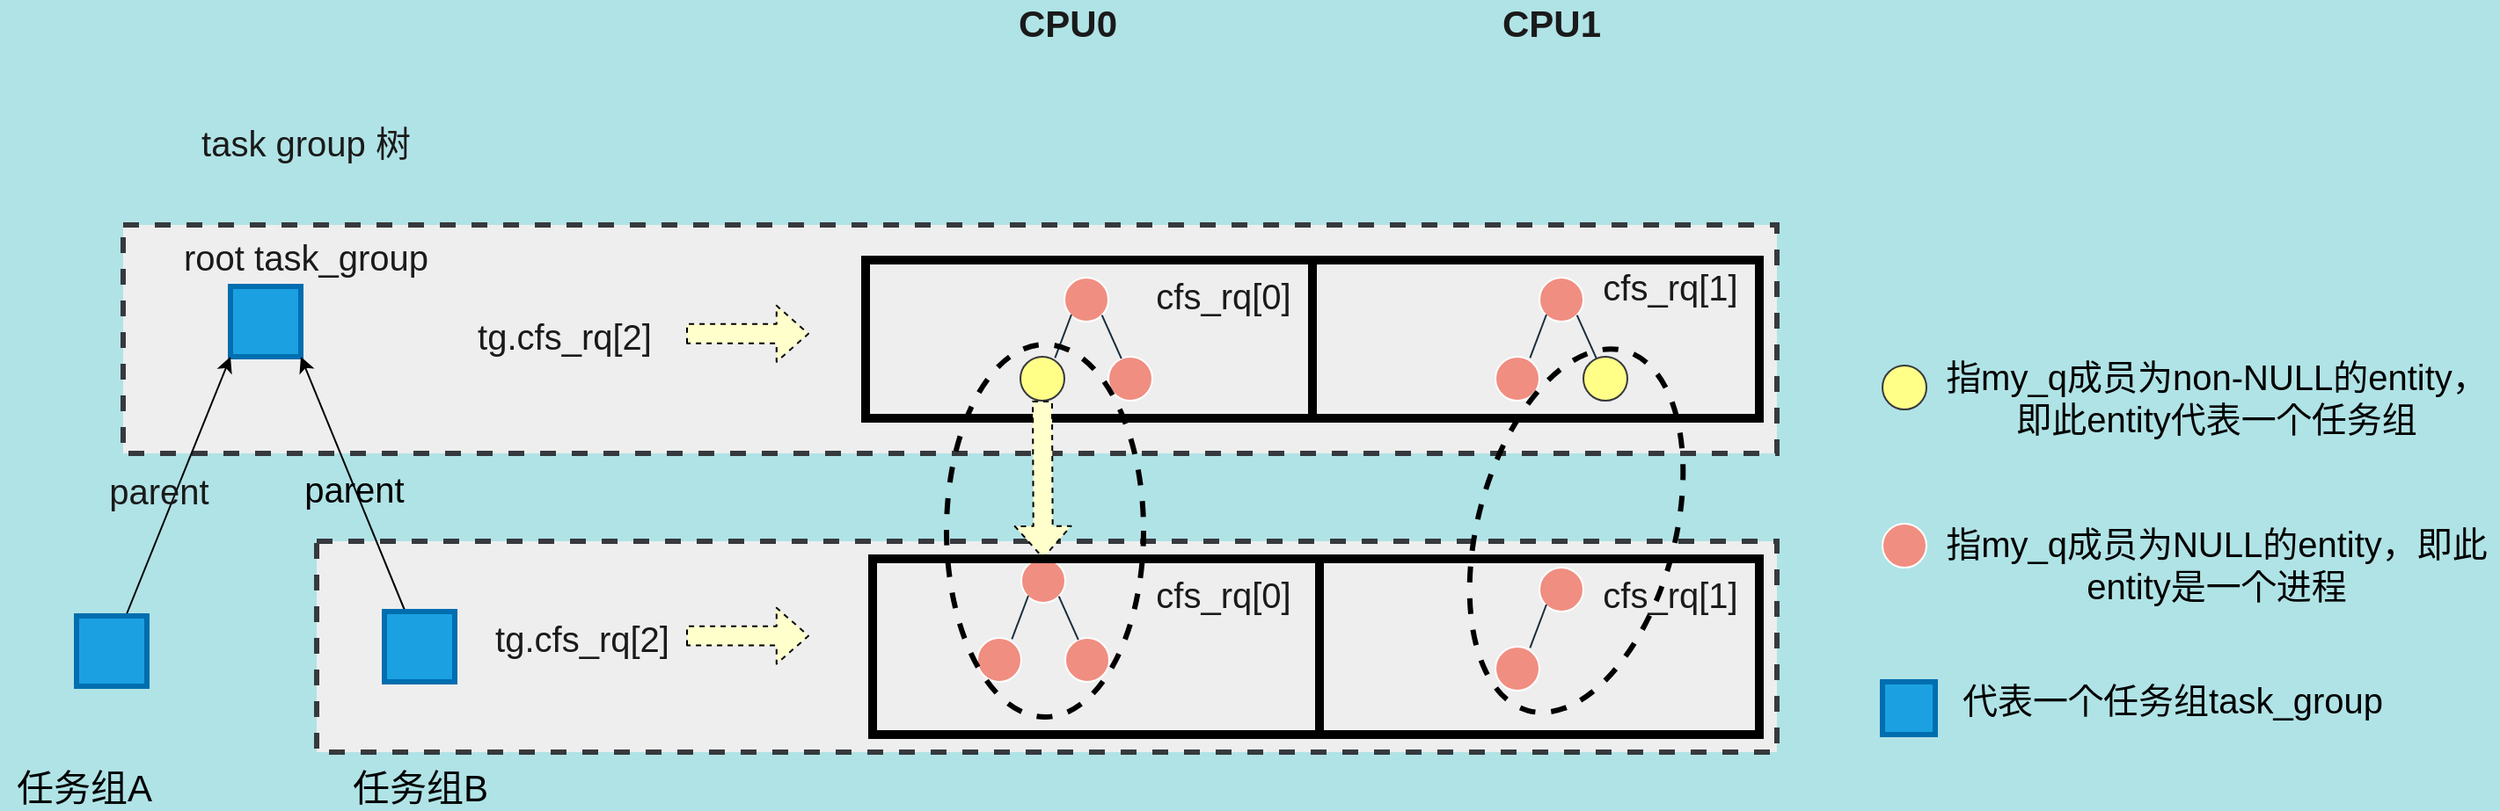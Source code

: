 <mxfile version="14.9.3" type="github">
  <diagram id="AehVrfmtsksNN9VQQM8J" name="Page-1">
    <mxGraphModel dx="531" dy="341" grid="1" gridSize="10" guides="1" tooltips="1" connect="1" arrows="1" fold="1" page="1" pageScale="1" pageWidth="827" pageHeight="1169" background="#B0E3E6" math="0" shadow="0">
      <root>
        <mxCell id="0" />
        <mxCell id="1" parent="0" />
        <mxCell id="AujPZ3HMkbZWtpJx0dt8-113" value="" style="rounded=0;whiteSpace=wrap;html=1;sketch=0;fontSize=20;fontColor=#1A1A1A;fillColor=none;strokeWidth=5;" parent="1" vertex="1">
          <mxGeometry x="1120" y="650" width="254" height="90" as="geometry" />
        </mxCell>
        <mxCell id="AujPZ3HMkbZWtpJx0dt8-89" value="" style="rounded=0;whiteSpace=wrap;html=1;sketch=0;fontSize=20;fillColor=#eeeeee;strokeWidth=3;dashed=1;strokeColor=#36393d;" parent="1" vertex="1">
          <mxGeometry x="450" y="460" width="940" height="130" as="geometry" />
        </mxCell>
        <mxCell id="AujPZ3HMkbZWtpJx0dt8-104" value="" style="rounded=0;whiteSpace=wrap;html=1;sketch=0;fontSize=20;fillColor=#eeeeee;strokeWidth=3;dashed=1;strokeColor=#36393d;" parent="1" vertex="1">
          <mxGeometry x="560" y="640" width="830" height="120" as="geometry" />
        </mxCell>
        <mxCell id="AujPZ3HMkbZWtpJx0dt8-78" value="" style="rounded=0;whiteSpace=wrap;html=1;sketch=0;fontSize=20;fontColor=#1A1A1A;fillColor=none;strokeWidth=5;" parent="1" vertex="1">
          <mxGeometry x="1126" y="480" width="254" height="90" as="geometry" />
        </mxCell>
        <mxCell id="AujPZ3HMkbZWtpJx0dt8-77" value="" style="rounded=0;whiteSpace=wrap;html=1;sketch=0;fontSize=20;fontColor=#1A1A1A;fillColor=none;strokeWidth=5;" parent="1" vertex="1">
          <mxGeometry x="872" y="480" width="254" height="90" as="geometry" />
        </mxCell>
        <mxCell id="AujPZ3HMkbZWtpJx0dt8-32" value="" style="ellipse;whiteSpace=wrap;html=1;aspect=fixed;rounded=0;sketch=0;fontColor=#1A1A1A;strokeColor=#FFFFFF;fillColor=#F08E81;" parent="1" vertex="1">
          <mxGeometry x="960.5" y="650" width="25" height="25" as="geometry" />
        </mxCell>
        <mxCell id="AujPZ3HMkbZWtpJx0dt8-33" value="" style="ellipse;whiteSpace=wrap;html=1;aspect=fixed;rounded=0;sketch=0;fontColor=#1A1A1A;strokeColor=#FFFFFF;fillColor=#F08E81;" parent="1" vertex="1">
          <mxGeometry x="985.5" y="695" width="25" height="25" as="geometry" />
        </mxCell>
        <mxCell id="AujPZ3HMkbZWtpJx0dt8-34" value="" style="ellipse;whiteSpace=wrap;html=1;aspect=fixed;rounded=0;sketch=0;fontColor=#1A1A1A;strokeColor=#FFFFFF;fillColor=#F08E81;" parent="1" vertex="1">
          <mxGeometry x="935.5" y="695" width="25" height="25" as="geometry" />
        </mxCell>
        <mxCell id="AujPZ3HMkbZWtpJx0dt8-35" value="" style="ellipse;whiteSpace=wrap;html=1;aspect=fixed;rounded=0;sketch=0;fontColor=#1A1A1A;strokeColor=#FFFFFF;fillColor=#F08E81;" parent="1" vertex="1">
          <mxGeometry x="1450" y="630" width="25" height="25" as="geometry" />
        </mxCell>
        <mxCell id="AujPZ3HMkbZWtpJx0dt8-40" value="" style="endArrow=none;html=1;fontColor=#1A1A1A;strokeColor=#182E3E;entryX=1;entryY=1;entryDx=0;entryDy=0;" parent="1" source="AujPZ3HMkbZWtpJx0dt8-33" target="AujPZ3HMkbZWtpJx0dt8-32" edge="1">
          <mxGeometry width="50" height="50" relative="1" as="geometry">
            <mxPoint x="1020.5" y="655" as="sourcePoint" />
            <mxPoint x="990.5" y="675" as="targetPoint" />
          </mxGeometry>
        </mxCell>
        <mxCell id="AujPZ3HMkbZWtpJx0dt8-42" value="" style="endArrow=none;html=1;fontColor=#1A1A1A;strokeColor=#182E3E;exitX=0.787;exitY=0.027;exitDx=0;exitDy=0;exitPerimeter=0;" parent="1" source="AujPZ3HMkbZWtpJx0dt8-34" edge="1">
          <mxGeometry width="50" height="50" relative="1" as="geometry">
            <mxPoint x="1002.923" y="706.077" as="sourcePoint" />
            <mxPoint x="964.5" y="671" as="targetPoint" />
          </mxGeometry>
        </mxCell>
        <mxCell id="AujPZ3HMkbZWtpJx0dt8-51" value="" style="ellipse;whiteSpace=wrap;html=1;aspect=fixed;rounded=0;sketch=0;fontColor=#1A1A1A;strokeColor=#FFFFFF;fillColor=#F08E81;" parent="1" vertex="1">
          <mxGeometry x="1255" y="655" width="25" height="25" as="geometry" />
        </mxCell>
        <mxCell id="AujPZ3HMkbZWtpJx0dt8-53" value="" style="ellipse;whiteSpace=wrap;html=1;aspect=fixed;rounded=0;sketch=0;fontColor=#1A1A1A;strokeColor=#FFFFFF;fillColor=#F08E81;" parent="1" vertex="1">
          <mxGeometry x="1230" y="700" width="25" height="25" as="geometry" />
        </mxCell>
        <mxCell id="AujPZ3HMkbZWtpJx0dt8-55" value="" style="endArrow=none;html=1;fontColor=#1A1A1A;strokeColor=#182E3E;exitX=0.787;exitY=0.027;exitDx=0;exitDy=0;exitPerimeter=0;" parent="1" source="AujPZ3HMkbZWtpJx0dt8-53" edge="1">
          <mxGeometry width="50" height="50" relative="1" as="geometry">
            <mxPoint x="1297.423" y="711.077" as="sourcePoint" />
            <mxPoint x="1259" y="676" as="targetPoint" />
          </mxGeometry>
        </mxCell>
        <mxCell id="AujPZ3HMkbZWtpJx0dt8-56" value="" style="ellipse;whiteSpace=wrap;html=1;aspect=fixed;rounded=0;sketch=0;fontColor=#1A1A1A;strokeColor=#FFFFFF;fillColor=#F08E81;" parent="1" vertex="1">
          <mxGeometry x="985" y="490" width="25" height="25" as="geometry" />
        </mxCell>
        <mxCell id="AujPZ3HMkbZWtpJx0dt8-57" value="" style="ellipse;whiteSpace=wrap;html=1;aspect=fixed;rounded=0;sketch=0;fontColor=#1A1A1A;strokeColor=#FFFFFF;fillColor=#F08E81;" parent="1" vertex="1">
          <mxGeometry x="1010" y="535" width="25" height="25" as="geometry" />
        </mxCell>
        <mxCell id="AujPZ3HMkbZWtpJx0dt8-58" value="" style="ellipse;whiteSpace=wrap;html=1;aspect=fixed;rounded=0;sketch=0;strokeColor=#36393d;fillColor=#ffff88;" parent="1" vertex="1">
          <mxGeometry x="960" y="535" width="25" height="25" as="geometry" />
        </mxCell>
        <mxCell id="AujPZ3HMkbZWtpJx0dt8-59" value="" style="endArrow=none;html=1;fontColor=#1A1A1A;strokeColor=#182E3E;entryX=1;entryY=1;entryDx=0;entryDy=0;" parent="1" source="AujPZ3HMkbZWtpJx0dt8-57" target="AujPZ3HMkbZWtpJx0dt8-56" edge="1">
          <mxGeometry width="50" height="50" relative="1" as="geometry">
            <mxPoint x="1045" y="495" as="sourcePoint" />
            <mxPoint x="1015" y="515" as="targetPoint" />
          </mxGeometry>
        </mxCell>
        <mxCell id="AujPZ3HMkbZWtpJx0dt8-60" value="" style="endArrow=none;html=1;fontColor=#1A1A1A;strokeColor=#182E3E;exitX=0.787;exitY=0.027;exitDx=0;exitDy=0;exitPerimeter=0;" parent="1" source="AujPZ3HMkbZWtpJx0dt8-58" edge="1">
          <mxGeometry width="50" height="50" relative="1" as="geometry">
            <mxPoint x="1027.423" y="546.077" as="sourcePoint" />
            <mxPoint x="989" y="511" as="targetPoint" />
          </mxGeometry>
        </mxCell>
        <mxCell id="AujPZ3HMkbZWtpJx0dt8-61" value="" style="ellipse;whiteSpace=wrap;html=1;aspect=fixed;rounded=0;sketch=0;fontColor=#1A1A1A;strokeColor=#FFFFFF;fillColor=#F08E81;" parent="1" vertex="1">
          <mxGeometry x="1255" y="490" width="25" height="25" as="geometry" />
        </mxCell>
        <mxCell id="AujPZ3HMkbZWtpJx0dt8-63" value="" style="ellipse;whiteSpace=wrap;html=1;aspect=fixed;rounded=0;sketch=0;fontColor=#1A1A1A;strokeColor=#FFFFFF;fillColor=#F08E81;" parent="1" vertex="1">
          <mxGeometry x="1230" y="535" width="25" height="25" as="geometry" />
        </mxCell>
        <mxCell id="AujPZ3HMkbZWtpJx0dt8-64" value="" style="endArrow=none;html=1;fontColor=#1A1A1A;strokeColor=#182E3E;entryX=1;entryY=1;entryDx=0;entryDy=0;" parent="1" target="AujPZ3HMkbZWtpJx0dt8-61" edge="1">
          <mxGeometry width="50" height="50" relative="1" as="geometry">
            <mxPoint x="1287.466" y="536.059" as="sourcePoint" />
            <mxPoint x="1285" y="515" as="targetPoint" />
          </mxGeometry>
        </mxCell>
        <mxCell id="AujPZ3HMkbZWtpJx0dt8-65" value="" style="endArrow=none;html=1;fontColor=#1A1A1A;strokeColor=#182E3E;exitX=0.787;exitY=0.027;exitDx=0;exitDy=0;exitPerimeter=0;" parent="1" source="AujPZ3HMkbZWtpJx0dt8-63" edge="1">
          <mxGeometry width="50" height="50" relative="1" as="geometry">
            <mxPoint x="1297.423" y="546.077" as="sourcePoint" />
            <mxPoint x="1259" y="511" as="targetPoint" />
          </mxGeometry>
        </mxCell>
        <mxCell id="AujPZ3HMkbZWtpJx0dt8-67" value="" style="shape=image;html=1;verticalAlign=top;verticalLabelPosition=bottom;labelBackgroundColor=#ffffff;imageAspect=0;aspect=fixed;image=https://cdn3.iconfinder.com/data/icons/humano2/128x128/devices/cpu.png;rounded=0;sketch=0;fontColor=#1A1A1A;strokeColor=#FFFFFF;fillColor=#F08E81;" parent="1" vertex="1">
          <mxGeometry x="957" y="365" width="73" height="73" as="geometry" />
        </mxCell>
        <mxCell id="AujPZ3HMkbZWtpJx0dt8-68" value="" style="shape=image;html=1;verticalAlign=top;verticalLabelPosition=bottom;labelBackgroundColor=#ffffff;imageAspect=0;aspect=fixed;image=https://cdn3.iconfinder.com/data/icons/humano2/128x128/devices/cpu.png;rounded=0;sketch=0;fontColor=#1A1A1A;strokeColor=#FFFFFF;fillColor=#F08E81;" parent="1" vertex="1">
          <mxGeometry x="1232" y="365" width="73" height="73" as="geometry" />
        </mxCell>
        <mxCell id="AujPZ3HMkbZWtpJx0dt8-70" value="cfs_rq[0]" style="text;html=1;resizable=0;autosize=1;align=center;verticalAlign=middle;points=[];fillColor=none;strokeColor=none;rounded=0;sketch=0;fontColor=#1A1A1A;fontSize=20;" parent="1" vertex="1">
          <mxGeometry x="1030" y="485" width="90" height="30" as="geometry" />
        </mxCell>
        <mxCell id="AujPZ3HMkbZWtpJx0dt8-71" value="CPU0" style="text;html=1;strokeColor=none;fillColor=none;align=center;verticalAlign=middle;whiteSpace=wrap;rounded=0;sketch=0;fontColor=#1A1A1A;fontSize=21;fontStyle=1" parent="1" vertex="1">
          <mxGeometry x="967" y="335" width="40" height="20" as="geometry" />
        </mxCell>
        <mxCell id="AujPZ3HMkbZWtpJx0dt8-72" value="CPU1" style="text;html=1;strokeColor=none;fillColor=none;align=center;verticalAlign=middle;whiteSpace=wrap;rounded=0;sketch=0;fontColor=#1A1A1A;fontSize=21;fontStyle=1" parent="1" vertex="1">
          <mxGeometry x="1242" y="345" width="40" as="geometry" />
        </mxCell>
        <mxCell id="AujPZ3HMkbZWtpJx0dt8-85" value="root task_group" style="text;html=1;strokeColor=none;fillColor=none;align=center;verticalAlign=middle;whiteSpace=wrap;rounded=0;sketch=0;fontSize=20;fontColor=#1A1A1A;" parent="1" vertex="1">
          <mxGeometry x="463.5" y="465" width="180" height="25" as="geometry" />
        </mxCell>
        <mxCell id="AujPZ3HMkbZWtpJx0dt8-87" value="tg.cfs_rq[2]" style="text;html=1;strokeColor=none;fillColor=none;align=center;verticalAlign=middle;whiteSpace=wrap;rounded=0;sketch=0;fontSize=20;fontColor=#1A1A1A;" parent="1" vertex="1">
          <mxGeometry x="611" y="510" width="180" height="25" as="geometry" />
        </mxCell>
        <mxCell id="AujPZ3HMkbZWtpJx0dt8-88" value="" style="shape=flexArrow;endArrow=classic;html=1;shadow=0;fontSize=20;fontColor=#1A1A1A;strokeColor=#000000;width=10.952;endSize=5.7;fillColor=#FFFFCC;dashed=1;" parent="1" edge="1">
          <mxGeometry width="50" height="50" relative="1" as="geometry">
            <mxPoint x="770" y="521.91" as="sourcePoint" />
            <mxPoint x="840" y="521.91" as="targetPoint" />
          </mxGeometry>
        </mxCell>
        <mxCell id="AujPZ3HMkbZWtpJx0dt8-93" value="" style="whiteSpace=wrap;html=1;aspect=fixed;rounded=0;sketch=0;fontSize=20;strokeColor=#006EAF;strokeWidth=3;fillColor=#1ba1e2;fontColor=#ffffff;" parent="1" vertex="1">
          <mxGeometry x="511" y="495" width="40" height="40" as="geometry" />
        </mxCell>
        <mxCell id="AujPZ3HMkbZWtpJx0dt8-100" style="edgeStyle=none;rounded=1;sketch=0;orthogonalLoop=1;jettySize=auto;html=1;shadow=0;fontSize=20;fontColor=#1A1A1A;strokeColor=#000000;fillColor=#FFFFCC;gradientColor=none;entryX=0;entryY=1;entryDx=0;entryDy=0;" parent="1" source="AujPZ3HMkbZWtpJx0dt8-94" target="AujPZ3HMkbZWtpJx0dt8-93" edge="1">
          <mxGeometry relative="1" as="geometry" />
        </mxCell>
        <mxCell id="AujPZ3HMkbZWtpJx0dt8-102" value="parent" style="edgeLabel;html=1;align=center;verticalAlign=middle;resizable=0;points=[];fontSize=20;fontColor=#1A1A1A;labelBackgroundColor=none;" parent="AujPZ3HMkbZWtpJx0dt8-100" vertex="1" connectable="0">
          <mxGeometry x="0.021" relative="1" as="geometry">
            <mxPoint x="-12" y="3" as="offset" />
          </mxGeometry>
        </mxCell>
        <mxCell id="AujPZ3HMkbZWtpJx0dt8-94" value="" style="whiteSpace=wrap;html=1;aspect=fixed;rounded=0;sketch=0;fontSize=20;strokeColor=#006EAF;strokeWidth=3;fillColor=#1ba1e2;fontColor=#ffffff;" parent="1" vertex="1">
          <mxGeometry x="423.5" y="682.5" width="40" height="40" as="geometry" />
        </mxCell>
        <mxCell id="AujPZ3HMkbZWtpJx0dt8-101" style="edgeStyle=none;rounded=1;sketch=0;orthogonalLoop=1;jettySize=auto;html=1;entryX=1;entryY=1;entryDx=0;entryDy=0;shadow=0;fontSize=20;fontColor=#1A1A1A;strokeColor=#000000;fillColor=#FFFFCC;gradientColor=none;" parent="1" source="AujPZ3HMkbZWtpJx0dt8-95" target="AujPZ3HMkbZWtpJx0dt8-93" edge="1">
          <mxGeometry relative="1" as="geometry" />
        </mxCell>
        <mxCell id="AujPZ3HMkbZWtpJx0dt8-103" value="parent" style="edgeLabel;html=1;align=center;verticalAlign=middle;resizable=0;points=[];fontSize=20;labelBackgroundColor=none;" parent="AujPZ3HMkbZWtpJx0dt8-101" vertex="1" connectable="0">
          <mxGeometry x="-0.025" y="1" relative="1" as="geometry">
            <mxPoint as="offset" />
          </mxGeometry>
        </mxCell>
        <mxCell id="AujPZ3HMkbZWtpJx0dt8-95" value="" style="whiteSpace=wrap;html=1;aspect=fixed;rounded=0;sketch=0;fontSize=20;strokeColor=#006EAF;strokeWidth=3;fillColor=#1ba1e2;fontColor=#ffffff;" parent="1" vertex="1">
          <mxGeometry x="598.5" y="680" width="40" height="40" as="geometry" />
        </mxCell>
        <mxCell id="AujPZ3HMkbZWtpJx0dt8-96" value="task group 树" style="text;html=1;strokeColor=none;fillColor=none;align=center;verticalAlign=middle;whiteSpace=wrap;rounded=0;sketch=0;fontSize=20;fontColor=#1A1A1A;" parent="1" vertex="1">
          <mxGeometry x="463.5" y="400" width="180" height="25" as="geometry" />
        </mxCell>
        <mxCell id="AujPZ3HMkbZWtpJx0dt8-105" value="tg.cfs_rq[2]" style="text;html=1;strokeColor=none;fillColor=none;align=center;verticalAlign=middle;whiteSpace=wrap;rounded=0;sketch=0;fontSize=20;fontColor=#1A1A1A;" parent="1" vertex="1">
          <mxGeometry x="621" y="682.5" width="180" height="25" as="geometry" />
        </mxCell>
        <mxCell id="AujPZ3HMkbZWtpJx0dt8-108" value="" style="shape=flexArrow;endArrow=classic;html=1;shadow=0;fontSize=20;fontColor=#1A1A1A;strokeColor=#000000;width=10.952;endSize=5.7;fillColor=#FFFFCC;dashed=1;" parent="1" edge="1">
          <mxGeometry width="50" height="50" relative="1" as="geometry">
            <mxPoint x="770" y="693.82" as="sourcePoint" />
            <mxPoint x="840" y="693.82" as="targetPoint" />
          </mxGeometry>
        </mxCell>
        <mxCell id="AujPZ3HMkbZWtpJx0dt8-110" value="" style="shape=flexArrow;endArrow=classic;html=1;shadow=0;fontSize=20;fontColor=#1A1A1A;strokeColor=#000000;width=10.952;endSize=5.7;fillColor=#FFFFCC;exitX=0.5;exitY=1;exitDx=0;exitDy=0;dashed=1;" parent="1" source="AujPZ3HMkbZWtpJx0dt8-58" target="AujPZ3HMkbZWtpJx0dt8-32" edge="1">
          <mxGeometry width="50" height="50" relative="1" as="geometry">
            <mxPoint x="972.76" y="570" as="sourcePoint" />
            <mxPoint x="972.76" y="630" as="targetPoint" />
          </mxGeometry>
        </mxCell>
        <mxCell id="AujPZ3HMkbZWtpJx0dt8-112" value="" style="rounded=0;whiteSpace=wrap;html=1;sketch=0;fontSize=20;fontColor=#1A1A1A;fillColor=none;strokeWidth=5;" parent="1" vertex="1">
          <mxGeometry x="876" y="650" width="254" height="100" as="geometry" />
        </mxCell>
        <mxCell id="AujPZ3HMkbZWtpJx0dt8-114" value="cfs_rq[0]" style="text;html=1;resizable=0;autosize=1;align=center;verticalAlign=middle;points=[];fillColor=none;strokeColor=none;rounded=0;sketch=0;fontColor=#1A1A1A;fontSize=20;" parent="1" vertex="1">
          <mxGeometry x="1030" y="655" width="90" height="30" as="geometry" />
        </mxCell>
        <mxCell id="AujPZ3HMkbZWtpJx0dt8-115" value="cfs_rq[1]" style="text;html=1;resizable=0;autosize=1;align=center;verticalAlign=middle;points=[];fillColor=none;strokeColor=none;rounded=0;sketch=0;fontColor=#1A1A1A;fontSize=20;" parent="1" vertex="1">
          <mxGeometry x="1284" y="655" width="90" height="30" as="geometry" />
        </mxCell>
        <mxCell id="AujPZ3HMkbZWtpJx0dt8-116" value="cfs_rq[1]" style="text;html=1;resizable=0;autosize=1;align=center;verticalAlign=middle;points=[];fillColor=none;strokeColor=none;rounded=0;sketch=0;fontColor=#1A1A1A;fontSize=20;" parent="1" vertex="1">
          <mxGeometry x="1284" y="480" width="90" height="30" as="geometry" />
        </mxCell>
        <mxCell id="AujPZ3HMkbZWtpJx0dt8-118" value="" style="ellipse;whiteSpace=wrap;html=1;aspect=fixed;rounded=0;sketch=0;strokeColor=#36393d;fillColor=#ffff88;" parent="1" vertex="1">
          <mxGeometry x="1450" y="540" width="25" height="25" as="geometry" />
        </mxCell>
        <mxCell id="AujPZ3HMkbZWtpJx0dt8-119" style="edgeStyle=none;rounded=1;sketch=0;orthogonalLoop=1;jettySize=auto;html=1;exitX=0.5;exitY=0;exitDx=0;exitDy=0;shadow=0;dashed=1;fontSize=20;fontColor=#000000;strokeColor=#000000;fillColor=#FFFFCC;gradientColor=none;" parent="1" source="AujPZ3HMkbZWtpJx0dt8-118" target="AujPZ3HMkbZWtpJx0dt8-118" edge="1">
          <mxGeometry relative="1" as="geometry" />
        </mxCell>
        <mxCell id="AujPZ3HMkbZWtpJx0dt8-120" value="" style="rounded=0;whiteSpace=wrap;html=1;sketch=0;fontSize=20;fontColor=#1A1A1A;fillColor=none;strokeWidth=5;" parent="1" vertex="1">
          <mxGeometry x="1130" y="650" width="250" height="100" as="geometry" />
        </mxCell>
        <mxCell id="AujPZ3HMkbZWtpJx0dt8-121" value="指my_q成员为non-NULL的entity，即此entity代表一个任务组" style="text;html=1;strokeColor=none;fillColor=none;align=center;verticalAlign=middle;whiteSpace=wrap;rounded=0;dashed=1;labelBackgroundColor=none;sketch=0;fontSize=20;fontColor=#000000;" parent="1" vertex="1">
          <mxGeometry x="1480" y="555" width="320" height="5" as="geometry" />
        </mxCell>
        <mxCell id="AujPZ3HMkbZWtpJx0dt8-122" value="指my_q成员为NULL的entity，即此entity是一个进程" style="text;html=1;strokeColor=none;fillColor=none;align=center;verticalAlign=middle;whiteSpace=wrap;rounded=0;dashed=1;labelBackgroundColor=none;sketch=0;fontSize=20;fontColor=#000000;" parent="1" vertex="1">
          <mxGeometry x="1480" y="650" width="320" height="5" as="geometry" />
        </mxCell>
        <mxCell id="AujPZ3HMkbZWtpJx0dt8-106" value="" style="ellipse;whiteSpace=wrap;html=1;rounded=0;labelBackgroundColor=none;sketch=0;fontSize=20;fontColor=#000000;strokeColor=#000000;strokeWidth=3;gradientColor=none;fillColor=none;dashed=1;" parent="1" vertex="1">
          <mxGeometry x="918" y="528" width="112" height="212" as="geometry" />
        </mxCell>
        <mxCell id="AujPZ3HMkbZWtpJx0dt8-123" value="" style="whiteSpace=wrap;html=1;aspect=fixed;rounded=0;sketch=0;fontSize=20;strokeColor=#006EAF;strokeWidth=3;fillColor=#1ba1e2;fontColor=#ffffff;" parent="1" vertex="1">
          <mxGeometry x="1450" y="720" width="30" height="30" as="geometry" />
        </mxCell>
        <mxCell id="AujPZ3HMkbZWtpJx0dt8-124" value="代表一个任务组task_group" style="text;html=1;strokeColor=none;fillColor=none;align=center;verticalAlign=middle;whiteSpace=wrap;rounded=0;dashed=1;labelBackgroundColor=none;sketch=0;fontSize=20;fontColor=#000000;" parent="1" vertex="1">
          <mxGeometry x="1460" y="700" width="310" height="60" as="geometry" />
        </mxCell>
        <mxCell id="N9Yd0BoTZsZvrspfB05D-2" value="任务组A" style="text;html=1;strokeColor=none;fillColor=none;align=center;verticalAlign=middle;whiteSpace=wrap;rounded=0;fontSize=21;" vertex="1" parent="1">
          <mxGeometry x="380" y="770" width="96" height="20" as="geometry" />
        </mxCell>
        <mxCell id="N9Yd0BoTZsZvrspfB05D-3" value="任务组B" style="text;html=1;strokeColor=none;fillColor=none;align=center;verticalAlign=middle;whiteSpace=wrap;rounded=0;fontSize=21;" vertex="1" parent="1">
          <mxGeometry x="570.5" y="770" width="96" height="20" as="geometry" />
        </mxCell>
        <mxCell id="N9Yd0BoTZsZvrspfB05D-5" value="" style="ellipse;whiteSpace=wrap;html=1;aspect=fixed;rounded=0;sketch=0;strokeColor=#36393d;fillColor=#ffff88;" vertex="1" parent="1">
          <mxGeometry x="1280" y="535" width="25" height="25" as="geometry" />
        </mxCell>
        <mxCell id="N9Yd0BoTZsZvrspfB05D-7" value="" style="ellipse;whiteSpace=wrap;html=1;rounded=0;labelBackgroundColor=none;sketch=0;fontSize=20;fontColor=#000000;strokeColor=#000000;strokeWidth=3;gradientColor=none;fillColor=none;dashed=1;rotation=15;" vertex="1" parent="1">
          <mxGeometry x="1220" y="528" width="112" height="212" as="geometry" />
        </mxCell>
      </root>
    </mxGraphModel>
  </diagram>
</mxfile>
